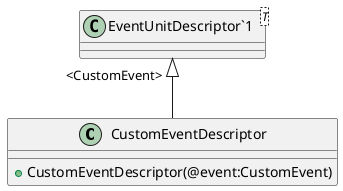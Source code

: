@startuml
class CustomEventDescriptor {
    + CustomEventDescriptor(@event:CustomEvent)
}
class "EventUnitDescriptor`1"<T> {
}
"EventUnitDescriptor`1" "<CustomEvent>" <|-- CustomEventDescriptor
@enduml
